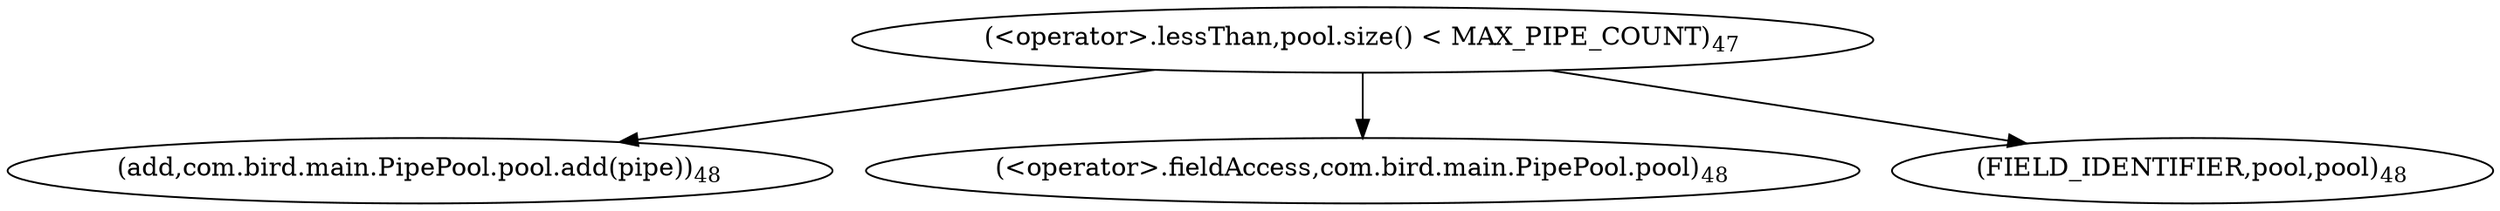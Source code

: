 digraph "giveBack" {  
"66" [label = <(&lt;operator&gt;.lessThan,pool.size() &lt; MAX_PIPE_COUNT)<SUB>47</SUB>> ]
"75" [label = <(add,com.bird.main.PipePool.pool.add(pipe))<SUB>48</SUB>> ]
"76" [label = <(&lt;operator&gt;.fieldAccess,com.bird.main.PipePool.pool)<SUB>48</SUB>> ]
"78" [label = <(FIELD_IDENTIFIER,pool,pool)<SUB>48</SUB>> ]
  "66" -> "76" 
  "66" -> "78" 
  "66" -> "75" 
}
